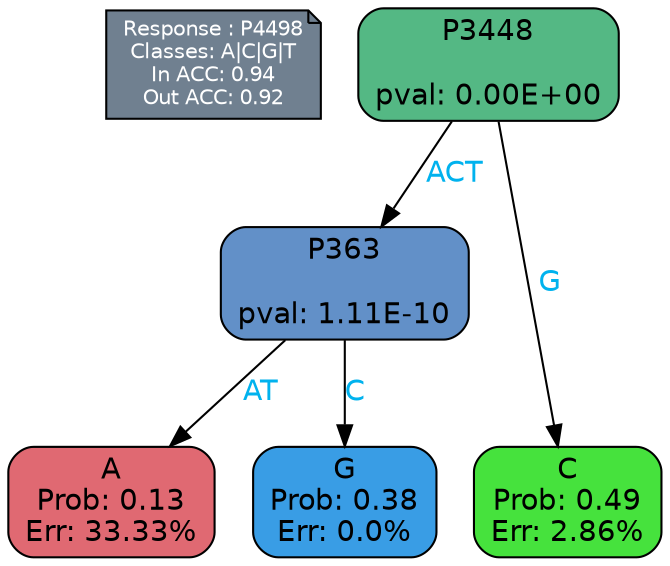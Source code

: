 digraph Tree {
node [shape=box, style="filled, rounded", color="black", fontname=helvetica] ;
graph [ranksep=equally, splines=polylines, bgcolor=transparent, dpi=600] ;
edge [fontname=helvetica] ;
LEGEND [label="Response : P4498
Classes: A|C|G|T
In ACC: 0.94
Out ACC: 0.92
",shape=note,align=left,style=filled,fillcolor="slategray",fontcolor="white",fontsize=10];1 [label="P3448

pval: 0.00E+00", fillcolor="#54b884"] ;
2 [label="P363

pval: 1.11E-10", fillcolor="#6290c8"] ;
3 [label="A
Prob: 0.13
Err: 33.33%", fillcolor="#e06972"] ;
4 [label="G
Prob: 0.38
Err: 0.0%", fillcolor="#399de5"] ;
5 [label="C
Prob: 0.49
Err: 2.86%", fillcolor="#46e23d"] ;
1 -> 2 [label="ACT",fontcolor=deepskyblue2] ;
1 -> 5 [label="G",fontcolor=deepskyblue2] ;
2 -> 3 [label="AT",fontcolor=deepskyblue2] ;
2 -> 4 [label="C",fontcolor=deepskyblue2] ;
{rank = same; 3;4;5;}{rank = same; LEGEND;1;}}